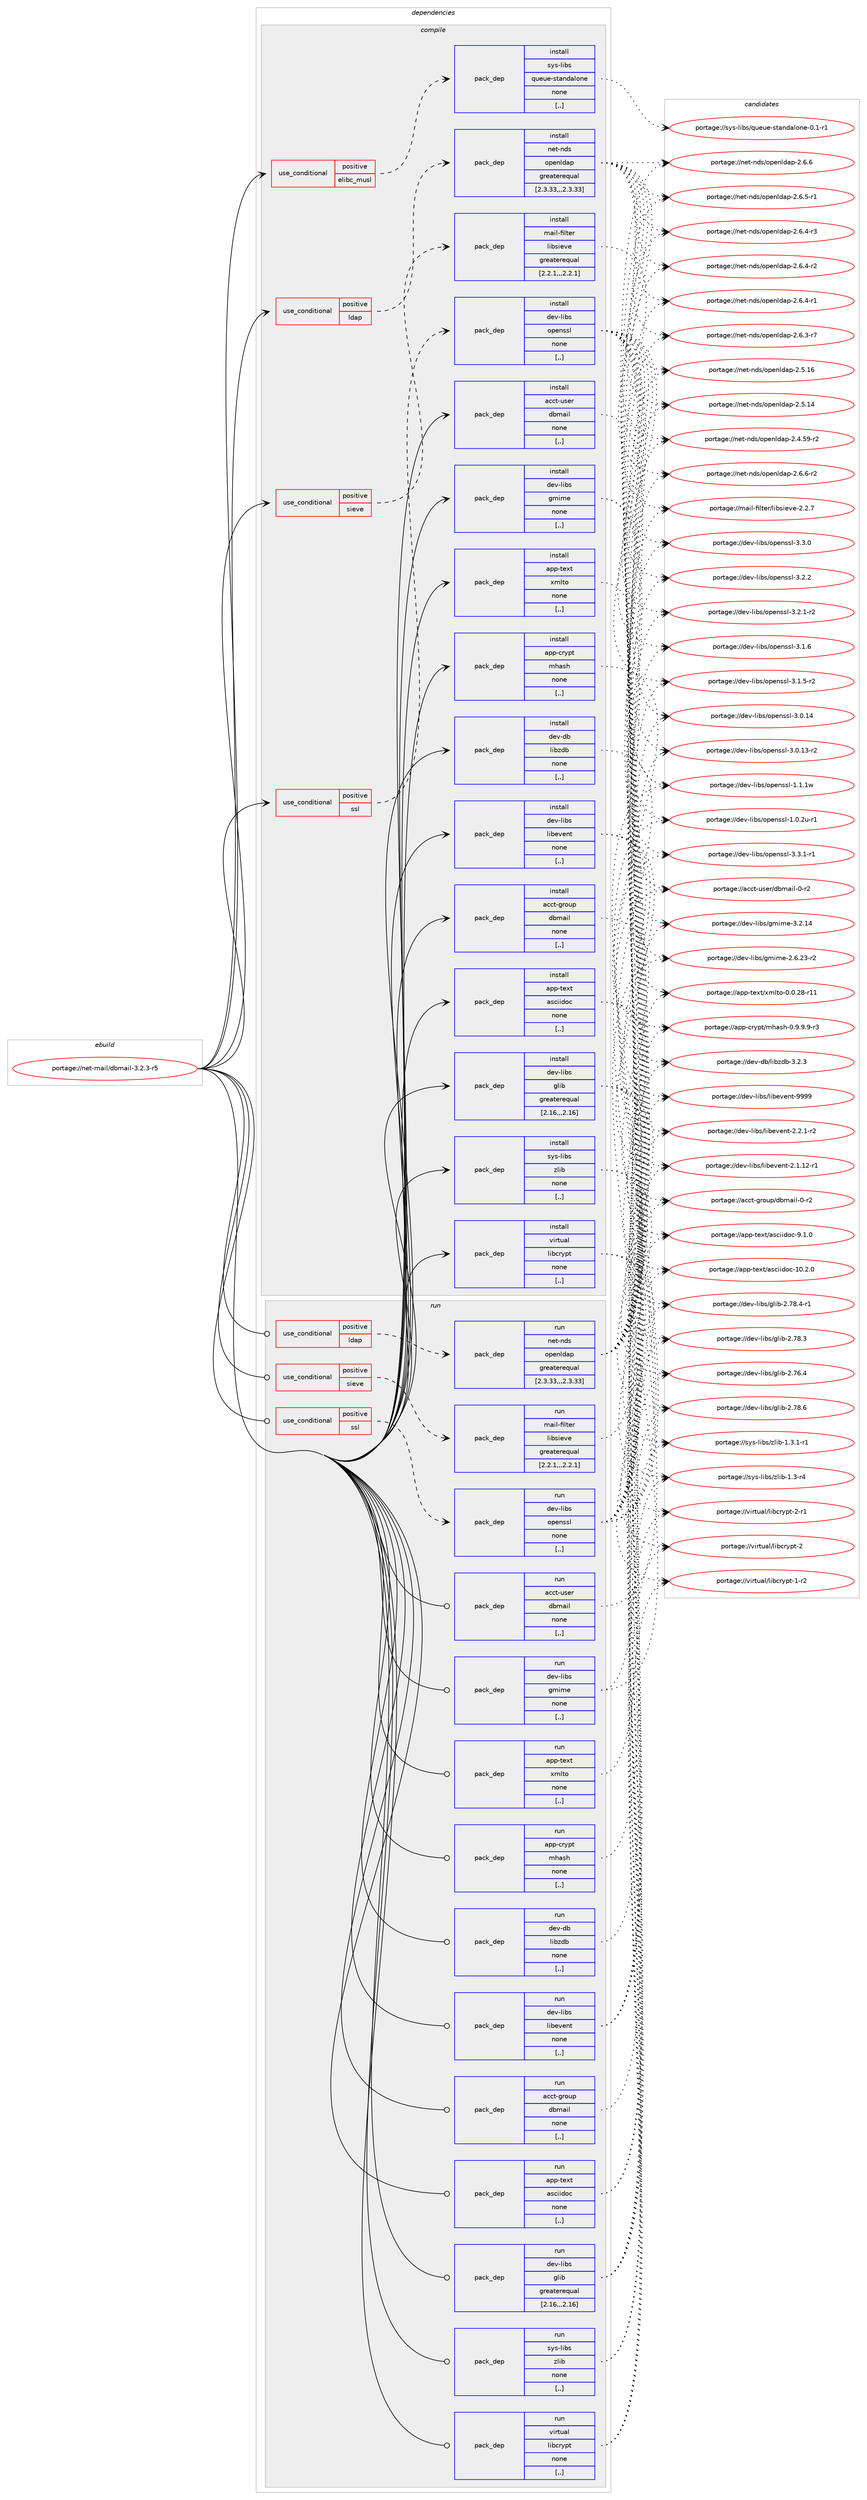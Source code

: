 digraph prolog {

# *************
# Graph options
# *************

newrank=true;
concentrate=true;
compound=true;
graph [rankdir=LR,fontname=Helvetica,fontsize=10,ranksep=1.5];#, ranksep=2.5, nodesep=0.2];
edge  [arrowhead=vee];
node  [fontname=Helvetica,fontsize=10];

# **********
# The ebuild
# **********

subgraph cluster_leftcol {
color=gray;
label=<<i>ebuild</i>>;
id [label="portage://net-mail/dbmail-3.2.3-r5", color=red, width=4, href="../net-mail/dbmail-3.2.3-r5.svg"];
}

# ****************
# The dependencies
# ****************

subgraph cluster_midcol {
color=gray;
label=<<i>dependencies</i>>;
subgraph cluster_compile {
fillcolor="#eeeeee";
style=filled;
label=<<i>compile</i>>;
subgraph cond94890 {
dependency363123 [label=<<TABLE BORDER="0" CELLBORDER="1" CELLSPACING="0" CELLPADDING="4"><TR><TD ROWSPAN="3" CELLPADDING="10">use_conditional</TD></TR><TR><TD>positive</TD></TR><TR><TD>elibc_musl</TD></TR></TABLE>>, shape=none, color=red];
subgraph pack265573 {
dependency363124 [label=<<TABLE BORDER="0" CELLBORDER="1" CELLSPACING="0" CELLPADDING="4" WIDTH="220"><TR><TD ROWSPAN="6" CELLPADDING="30">pack_dep</TD></TR><TR><TD WIDTH="110">install</TD></TR><TR><TD>sys-libs</TD></TR><TR><TD>queue-standalone</TD></TR><TR><TD>none</TD></TR><TR><TD>[,,]</TD></TR></TABLE>>, shape=none, color=blue];
}
dependency363123:e -> dependency363124:w [weight=20,style="dashed",arrowhead="vee"];
}
id:e -> dependency363123:w [weight=20,style="solid",arrowhead="vee"];
subgraph cond94891 {
dependency363125 [label=<<TABLE BORDER="0" CELLBORDER="1" CELLSPACING="0" CELLPADDING="4"><TR><TD ROWSPAN="3" CELLPADDING="10">use_conditional</TD></TR><TR><TD>positive</TD></TR><TR><TD>ldap</TD></TR></TABLE>>, shape=none, color=red];
subgraph pack265574 {
dependency363126 [label=<<TABLE BORDER="0" CELLBORDER="1" CELLSPACING="0" CELLPADDING="4" WIDTH="220"><TR><TD ROWSPAN="6" CELLPADDING="30">pack_dep</TD></TR><TR><TD WIDTH="110">install</TD></TR><TR><TD>net-nds</TD></TR><TR><TD>openldap</TD></TR><TR><TD>greaterequal</TD></TR><TR><TD>[2.3.33,,,2.3.33]</TD></TR></TABLE>>, shape=none, color=blue];
}
dependency363125:e -> dependency363126:w [weight=20,style="dashed",arrowhead="vee"];
}
id:e -> dependency363125:w [weight=20,style="solid",arrowhead="vee"];
subgraph cond94892 {
dependency363127 [label=<<TABLE BORDER="0" CELLBORDER="1" CELLSPACING="0" CELLPADDING="4"><TR><TD ROWSPAN="3" CELLPADDING="10">use_conditional</TD></TR><TR><TD>positive</TD></TR><TR><TD>sieve</TD></TR></TABLE>>, shape=none, color=red];
subgraph pack265575 {
dependency363128 [label=<<TABLE BORDER="0" CELLBORDER="1" CELLSPACING="0" CELLPADDING="4" WIDTH="220"><TR><TD ROWSPAN="6" CELLPADDING="30">pack_dep</TD></TR><TR><TD WIDTH="110">install</TD></TR><TR><TD>mail-filter</TD></TR><TR><TD>libsieve</TD></TR><TR><TD>greaterequal</TD></TR><TR><TD>[2.2.1,,,2.2.1]</TD></TR></TABLE>>, shape=none, color=blue];
}
dependency363127:e -> dependency363128:w [weight=20,style="dashed",arrowhead="vee"];
}
id:e -> dependency363127:w [weight=20,style="solid",arrowhead="vee"];
subgraph cond94893 {
dependency363129 [label=<<TABLE BORDER="0" CELLBORDER="1" CELLSPACING="0" CELLPADDING="4"><TR><TD ROWSPAN="3" CELLPADDING="10">use_conditional</TD></TR><TR><TD>positive</TD></TR><TR><TD>ssl</TD></TR></TABLE>>, shape=none, color=red];
subgraph pack265576 {
dependency363130 [label=<<TABLE BORDER="0" CELLBORDER="1" CELLSPACING="0" CELLPADDING="4" WIDTH="220"><TR><TD ROWSPAN="6" CELLPADDING="30">pack_dep</TD></TR><TR><TD WIDTH="110">install</TD></TR><TR><TD>dev-libs</TD></TR><TR><TD>openssl</TD></TR><TR><TD>none</TD></TR><TR><TD>[,,]</TD></TR></TABLE>>, shape=none, color=blue];
}
dependency363129:e -> dependency363130:w [weight=20,style="dashed",arrowhead="vee"];
}
id:e -> dependency363129:w [weight=20,style="solid",arrowhead="vee"];
subgraph pack265577 {
dependency363131 [label=<<TABLE BORDER="0" CELLBORDER="1" CELLSPACING="0" CELLPADDING="4" WIDTH="220"><TR><TD ROWSPAN="6" CELLPADDING="30">pack_dep</TD></TR><TR><TD WIDTH="110">install</TD></TR><TR><TD>acct-group</TD></TR><TR><TD>dbmail</TD></TR><TR><TD>none</TD></TR><TR><TD>[,,]</TD></TR></TABLE>>, shape=none, color=blue];
}
id:e -> dependency363131:w [weight=20,style="solid",arrowhead="vee"];
subgraph pack265578 {
dependency363132 [label=<<TABLE BORDER="0" CELLBORDER="1" CELLSPACING="0" CELLPADDING="4" WIDTH="220"><TR><TD ROWSPAN="6" CELLPADDING="30">pack_dep</TD></TR><TR><TD WIDTH="110">install</TD></TR><TR><TD>acct-user</TD></TR><TR><TD>dbmail</TD></TR><TR><TD>none</TD></TR><TR><TD>[,,]</TD></TR></TABLE>>, shape=none, color=blue];
}
id:e -> dependency363132:w [weight=20,style="solid",arrowhead="vee"];
subgraph pack265579 {
dependency363133 [label=<<TABLE BORDER="0" CELLBORDER="1" CELLSPACING="0" CELLPADDING="4" WIDTH="220"><TR><TD ROWSPAN="6" CELLPADDING="30">pack_dep</TD></TR><TR><TD WIDTH="110">install</TD></TR><TR><TD>app-crypt</TD></TR><TR><TD>mhash</TD></TR><TR><TD>none</TD></TR><TR><TD>[,,]</TD></TR></TABLE>>, shape=none, color=blue];
}
id:e -> dependency363133:w [weight=20,style="solid",arrowhead="vee"];
subgraph pack265580 {
dependency363134 [label=<<TABLE BORDER="0" CELLBORDER="1" CELLSPACING="0" CELLPADDING="4" WIDTH="220"><TR><TD ROWSPAN="6" CELLPADDING="30">pack_dep</TD></TR><TR><TD WIDTH="110">install</TD></TR><TR><TD>app-text</TD></TR><TR><TD>asciidoc</TD></TR><TR><TD>none</TD></TR><TR><TD>[,,]</TD></TR></TABLE>>, shape=none, color=blue];
}
id:e -> dependency363134:w [weight=20,style="solid",arrowhead="vee"];
subgraph pack265581 {
dependency363135 [label=<<TABLE BORDER="0" CELLBORDER="1" CELLSPACING="0" CELLPADDING="4" WIDTH="220"><TR><TD ROWSPAN="6" CELLPADDING="30">pack_dep</TD></TR><TR><TD WIDTH="110">install</TD></TR><TR><TD>app-text</TD></TR><TR><TD>xmlto</TD></TR><TR><TD>none</TD></TR><TR><TD>[,,]</TD></TR></TABLE>>, shape=none, color=blue];
}
id:e -> dependency363135:w [weight=20,style="solid",arrowhead="vee"];
subgraph pack265582 {
dependency363136 [label=<<TABLE BORDER="0" CELLBORDER="1" CELLSPACING="0" CELLPADDING="4" WIDTH="220"><TR><TD ROWSPAN="6" CELLPADDING="30">pack_dep</TD></TR><TR><TD WIDTH="110">install</TD></TR><TR><TD>dev-db</TD></TR><TR><TD>libzdb</TD></TR><TR><TD>none</TD></TR><TR><TD>[,,]</TD></TR></TABLE>>, shape=none, color=blue];
}
id:e -> dependency363136:w [weight=20,style="solid",arrowhead="vee"];
subgraph pack265583 {
dependency363137 [label=<<TABLE BORDER="0" CELLBORDER="1" CELLSPACING="0" CELLPADDING="4" WIDTH="220"><TR><TD ROWSPAN="6" CELLPADDING="30">pack_dep</TD></TR><TR><TD WIDTH="110">install</TD></TR><TR><TD>dev-libs</TD></TR><TR><TD>glib</TD></TR><TR><TD>greaterequal</TD></TR><TR><TD>[2.16,,,2.16]</TD></TR></TABLE>>, shape=none, color=blue];
}
id:e -> dependency363137:w [weight=20,style="solid",arrowhead="vee"];
subgraph pack265584 {
dependency363138 [label=<<TABLE BORDER="0" CELLBORDER="1" CELLSPACING="0" CELLPADDING="4" WIDTH="220"><TR><TD ROWSPAN="6" CELLPADDING="30">pack_dep</TD></TR><TR><TD WIDTH="110">install</TD></TR><TR><TD>dev-libs</TD></TR><TR><TD>gmime</TD></TR><TR><TD>none</TD></TR><TR><TD>[,,]</TD></TR></TABLE>>, shape=none, color=blue];
}
id:e -> dependency363138:w [weight=20,style="solid",arrowhead="vee"];
subgraph pack265585 {
dependency363139 [label=<<TABLE BORDER="0" CELLBORDER="1" CELLSPACING="0" CELLPADDING="4" WIDTH="220"><TR><TD ROWSPAN="6" CELLPADDING="30">pack_dep</TD></TR><TR><TD WIDTH="110">install</TD></TR><TR><TD>dev-libs</TD></TR><TR><TD>libevent</TD></TR><TR><TD>none</TD></TR><TR><TD>[,,]</TD></TR></TABLE>>, shape=none, color=blue];
}
id:e -> dependency363139:w [weight=20,style="solid",arrowhead="vee"];
subgraph pack265586 {
dependency363140 [label=<<TABLE BORDER="0" CELLBORDER="1" CELLSPACING="0" CELLPADDING="4" WIDTH="220"><TR><TD ROWSPAN="6" CELLPADDING="30">pack_dep</TD></TR><TR><TD WIDTH="110">install</TD></TR><TR><TD>sys-libs</TD></TR><TR><TD>zlib</TD></TR><TR><TD>none</TD></TR><TR><TD>[,,]</TD></TR></TABLE>>, shape=none, color=blue];
}
id:e -> dependency363140:w [weight=20,style="solid",arrowhead="vee"];
subgraph pack265587 {
dependency363141 [label=<<TABLE BORDER="0" CELLBORDER="1" CELLSPACING="0" CELLPADDING="4" WIDTH="220"><TR><TD ROWSPAN="6" CELLPADDING="30">pack_dep</TD></TR><TR><TD WIDTH="110">install</TD></TR><TR><TD>virtual</TD></TR><TR><TD>libcrypt</TD></TR><TR><TD>none</TD></TR><TR><TD>[,,]</TD></TR></TABLE>>, shape=none, color=blue];
}
id:e -> dependency363141:w [weight=20,style="solid",arrowhead="vee"];
}
subgraph cluster_compileandrun {
fillcolor="#eeeeee";
style=filled;
label=<<i>compile and run</i>>;
}
subgraph cluster_run {
fillcolor="#eeeeee";
style=filled;
label=<<i>run</i>>;
subgraph cond94894 {
dependency363142 [label=<<TABLE BORDER="0" CELLBORDER="1" CELLSPACING="0" CELLPADDING="4"><TR><TD ROWSPAN="3" CELLPADDING="10">use_conditional</TD></TR><TR><TD>positive</TD></TR><TR><TD>ldap</TD></TR></TABLE>>, shape=none, color=red];
subgraph pack265588 {
dependency363143 [label=<<TABLE BORDER="0" CELLBORDER="1" CELLSPACING="0" CELLPADDING="4" WIDTH="220"><TR><TD ROWSPAN="6" CELLPADDING="30">pack_dep</TD></TR><TR><TD WIDTH="110">run</TD></TR><TR><TD>net-nds</TD></TR><TR><TD>openldap</TD></TR><TR><TD>greaterequal</TD></TR><TR><TD>[2.3.33,,,2.3.33]</TD></TR></TABLE>>, shape=none, color=blue];
}
dependency363142:e -> dependency363143:w [weight=20,style="dashed",arrowhead="vee"];
}
id:e -> dependency363142:w [weight=20,style="solid",arrowhead="odot"];
subgraph cond94895 {
dependency363144 [label=<<TABLE BORDER="0" CELLBORDER="1" CELLSPACING="0" CELLPADDING="4"><TR><TD ROWSPAN="3" CELLPADDING="10">use_conditional</TD></TR><TR><TD>positive</TD></TR><TR><TD>sieve</TD></TR></TABLE>>, shape=none, color=red];
subgraph pack265589 {
dependency363145 [label=<<TABLE BORDER="0" CELLBORDER="1" CELLSPACING="0" CELLPADDING="4" WIDTH="220"><TR><TD ROWSPAN="6" CELLPADDING="30">pack_dep</TD></TR><TR><TD WIDTH="110">run</TD></TR><TR><TD>mail-filter</TD></TR><TR><TD>libsieve</TD></TR><TR><TD>greaterequal</TD></TR><TR><TD>[2.2.1,,,2.2.1]</TD></TR></TABLE>>, shape=none, color=blue];
}
dependency363144:e -> dependency363145:w [weight=20,style="dashed",arrowhead="vee"];
}
id:e -> dependency363144:w [weight=20,style="solid",arrowhead="odot"];
subgraph cond94896 {
dependency363146 [label=<<TABLE BORDER="0" CELLBORDER="1" CELLSPACING="0" CELLPADDING="4"><TR><TD ROWSPAN="3" CELLPADDING="10">use_conditional</TD></TR><TR><TD>positive</TD></TR><TR><TD>ssl</TD></TR></TABLE>>, shape=none, color=red];
subgraph pack265590 {
dependency363147 [label=<<TABLE BORDER="0" CELLBORDER="1" CELLSPACING="0" CELLPADDING="4" WIDTH="220"><TR><TD ROWSPAN="6" CELLPADDING="30">pack_dep</TD></TR><TR><TD WIDTH="110">run</TD></TR><TR><TD>dev-libs</TD></TR><TR><TD>openssl</TD></TR><TR><TD>none</TD></TR><TR><TD>[,,]</TD></TR></TABLE>>, shape=none, color=blue];
}
dependency363146:e -> dependency363147:w [weight=20,style="dashed",arrowhead="vee"];
}
id:e -> dependency363146:w [weight=20,style="solid",arrowhead="odot"];
subgraph pack265591 {
dependency363148 [label=<<TABLE BORDER="0" CELLBORDER="1" CELLSPACING="0" CELLPADDING="4" WIDTH="220"><TR><TD ROWSPAN="6" CELLPADDING="30">pack_dep</TD></TR><TR><TD WIDTH="110">run</TD></TR><TR><TD>acct-group</TD></TR><TR><TD>dbmail</TD></TR><TR><TD>none</TD></TR><TR><TD>[,,]</TD></TR></TABLE>>, shape=none, color=blue];
}
id:e -> dependency363148:w [weight=20,style="solid",arrowhead="odot"];
subgraph pack265592 {
dependency363149 [label=<<TABLE BORDER="0" CELLBORDER="1" CELLSPACING="0" CELLPADDING="4" WIDTH="220"><TR><TD ROWSPAN="6" CELLPADDING="30">pack_dep</TD></TR><TR><TD WIDTH="110">run</TD></TR><TR><TD>acct-user</TD></TR><TR><TD>dbmail</TD></TR><TR><TD>none</TD></TR><TR><TD>[,,]</TD></TR></TABLE>>, shape=none, color=blue];
}
id:e -> dependency363149:w [weight=20,style="solid",arrowhead="odot"];
subgraph pack265593 {
dependency363150 [label=<<TABLE BORDER="0" CELLBORDER="1" CELLSPACING="0" CELLPADDING="4" WIDTH="220"><TR><TD ROWSPAN="6" CELLPADDING="30">pack_dep</TD></TR><TR><TD WIDTH="110">run</TD></TR><TR><TD>app-crypt</TD></TR><TR><TD>mhash</TD></TR><TR><TD>none</TD></TR><TR><TD>[,,]</TD></TR></TABLE>>, shape=none, color=blue];
}
id:e -> dependency363150:w [weight=20,style="solid",arrowhead="odot"];
subgraph pack265594 {
dependency363151 [label=<<TABLE BORDER="0" CELLBORDER="1" CELLSPACING="0" CELLPADDING="4" WIDTH="220"><TR><TD ROWSPAN="6" CELLPADDING="30">pack_dep</TD></TR><TR><TD WIDTH="110">run</TD></TR><TR><TD>app-text</TD></TR><TR><TD>asciidoc</TD></TR><TR><TD>none</TD></TR><TR><TD>[,,]</TD></TR></TABLE>>, shape=none, color=blue];
}
id:e -> dependency363151:w [weight=20,style="solid",arrowhead="odot"];
subgraph pack265595 {
dependency363152 [label=<<TABLE BORDER="0" CELLBORDER="1" CELLSPACING="0" CELLPADDING="4" WIDTH="220"><TR><TD ROWSPAN="6" CELLPADDING="30">pack_dep</TD></TR><TR><TD WIDTH="110">run</TD></TR><TR><TD>app-text</TD></TR><TR><TD>xmlto</TD></TR><TR><TD>none</TD></TR><TR><TD>[,,]</TD></TR></TABLE>>, shape=none, color=blue];
}
id:e -> dependency363152:w [weight=20,style="solid",arrowhead="odot"];
subgraph pack265596 {
dependency363153 [label=<<TABLE BORDER="0" CELLBORDER="1" CELLSPACING="0" CELLPADDING="4" WIDTH="220"><TR><TD ROWSPAN="6" CELLPADDING="30">pack_dep</TD></TR><TR><TD WIDTH="110">run</TD></TR><TR><TD>dev-db</TD></TR><TR><TD>libzdb</TD></TR><TR><TD>none</TD></TR><TR><TD>[,,]</TD></TR></TABLE>>, shape=none, color=blue];
}
id:e -> dependency363153:w [weight=20,style="solid",arrowhead="odot"];
subgraph pack265597 {
dependency363154 [label=<<TABLE BORDER="0" CELLBORDER="1" CELLSPACING="0" CELLPADDING="4" WIDTH="220"><TR><TD ROWSPAN="6" CELLPADDING="30">pack_dep</TD></TR><TR><TD WIDTH="110">run</TD></TR><TR><TD>dev-libs</TD></TR><TR><TD>glib</TD></TR><TR><TD>greaterequal</TD></TR><TR><TD>[2.16,,,2.16]</TD></TR></TABLE>>, shape=none, color=blue];
}
id:e -> dependency363154:w [weight=20,style="solid",arrowhead="odot"];
subgraph pack265598 {
dependency363155 [label=<<TABLE BORDER="0" CELLBORDER="1" CELLSPACING="0" CELLPADDING="4" WIDTH="220"><TR><TD ROWSPAN="6" CELLPADDING="30">pack_dep</TD></TR><TR><TD WIDTH="110">run</TD></TR><TR><TD>dev-libs</TD></TR><TR><TD>gmime</TD></TR><TR><TD>none</TD></TR><TR><TD>[,,]</TD></TR></TABLE>>, shape=none, color=blue];
}
id:e -> dependency363155:w [weight=20,style="solid",arrowhead="odot"];
subgraph pack265599 {
dependency363156 [label=<<TABLE BORDER="0" CELLBORDER="1" CELLSPACING="0" CELLPADDING="4" WIDTH="220"><TR><TD ROWSPAN="6" CELLPADDING="30">pack_dep</TD></TR><TR><TD WIDTH="110">run</TD></TR><TR><TD>dev-libs</TD></TR><TR><TD>libevent</TD></TR><TR><TD>none</TD></TR><TR><TD>[,,]</TD></TR></TABLE>>, shape=none, color=blue];
}
id:e -> dependency363156:w [weight=20,style="solid",arrowhead="odot"];
subgraph pack265600 {
dependency363157 [label=<<TABLE BORDER="0" CELLBORDER="1" CELLSPACING="0" CELLPADDING="4" WIDTH="220"><TR><TD ROWSPAN="6" CELLPADDING="30">pack_dep</TD></TR><TR><TD WIDTH="110">run</TD></TR><TR><TD>sys-libs</TD></TR><TR><TD>zlib</TD></TR><TR><TD>none</TD></TR><TR><TD>[,,]</TD></TR></TABLE>>, shape=none, color=blue];
}
id:e -> dependency363157:w [weight=20,style="solid",arrowhead="odot"];
subgraph pack265601 {
dependency363158 [label=<<TABLE BORDER="0" CELLBORDER="1" CELLSPACING="0" CELLPADDING="4" WIDTH="220"><TR><TD ROWSPAN="6" CELLPADDING="30">pack_dep</TD></TR><TR><TD WIDTH="110">run</TD></TR><TR><TD>virtual</TD></TR><TR><TD>libcrypt</TD></TR><TR><TD>none</TD></TR><TR><TD>[,,]</TD></TR></TABLE>>, shape=none, color=blue];
}
id:e -> dependency363158:w [weight=20,style="solid",arrowhead="odot"];
}
}

# **************
# The candidates
# **************

subgraph cluster_choices {
rank=same;
color=gray;
label=<<i>candidates</i>>;

subgraph choice265573 {
color=black;
nodesep=1;
choice115121115451081059811547113117101117101451151169711010097108111110101454846494511449 [label="portage://sys-libs/queue-standalone-0.1-r1", color=red, width=4,href="../sys-libs/queue-standalone-0.1-r1.svg"];
dependency363124:e -> choice115121115451081059811547113117101117101451151169711010097108111110101454846494511449:w [style=dotted,weight="100"];
}
subgraph choice265574 {
color=black;
nodesep=1;
choice1101011164511010011547111112101110108100971124550465446544511450 [label="portage://net-nds/openldap-2.6.6-r2", color=red, width=4,href="../net-nds/openldap-2.6.6-r2.svg"];
choice110101116451101001154711111210111010810097112455046544654 [label="portage://net-nds/openldap-2.6.6", color=red, width=4,href="../net-nds/openldap-2.6.6.svg"];
choice1101011164511010011547111112101110108100971124550465446534511449 [label="portage://net-nds/openldap-2.6.5-r1", color=red, width=4,href="../net-nds/openldap-2.6.5-r1.svg"];
choice1101011164511010011547111112101110108100971124550465446524511451 [label="portage://net-nds/openldap-2.6.4-r3", color=red, width=4,href="../net-nds/openldap-2.6.4-r3.svg"];
choice1101011164511010011547111112101110108100971124550465446524511450 [label="portage://net-nds/openldap-2.6.4-r2", color=red, width=4,href="../net-nds/openldap-2.6.4-r2.svg"];
choice1101011164511010011547111112101110108100971124550465446524511449 [label="portage://net-nds/openldap-2.6.4-r1", color=red, width=4,href="../net-nds/openldap-2.6.4-r1.svg"];
choice1101011164511010011547111112101110108100971124550465446514511455 [label="portage://net-nds/openldap-2.6.3-r7", color=red, width=4,href="../net-nds/openldap-2.6.3-r7.svg"];
choice11010111645110100115471111121011101081009711245504653464954 [label="portage://net-nds/openldap-2.5.16", color=red, width=4,href="../net-nds/openldap-2.5.16.svg"];
choice11010111645110100115471111121011101081009711245504653464952 [label="portage://net-nds/openldap-2.5.14", color=red, width=4,href="../net-nds/openldap-2.5.14.svg"];
choice110101116451101001154711111210111010810097112455046524653574511450 [label="portage://net-nds/openldap-2.4.59-r2", color=red, width=4,href="../net-nds/openldap-2.4.59-r2.svg"];
dependency363126:e -> choice1101011164511010011547111112101110108100971124550465446544511450:w [style=dotted,weight="100"];
dependency363126:e -> choice110101116451101001154711111210111010810097112455046544654:w [style=dotted,weight="100"];
dependency363126:e -> choice1101011164511010011547111112101110108100971124550465446534511449:w [style=dotted,weight="100"];
dependency363126:e -> choice1101011164511010011547111112101110108100971124550465446524511451:w [style=dotted,weight="100"];
dependency363126:e -> choice1101011164511010011547111112101110108100971124550465446524511450:w [style=dotted,weight="100"];
dependency363126:e -> choice1101011164511010011547111112101110108100971124550465446524511449:w [style=dotted,weight="100"];
dependency363126:e -> choice1101011164511010011547111112101110108100971124550465446514511455:w [style=dotted,weight="100"];
dependency363126:e -> choice11010111645110100115471111121011101081009711245504653464954:w [style=dotted,weight="100"];
dependency363126:e -> choice11010111645110100115471111121011101081009711245504653464952:w [style=dotted,weight="100"];
dependency363126:e -> choice110101116451101001154711111210111010810097112455046524653574511450:w [style=dotted,weight="100"];
}
subgraph choice265575 {
color=black;
nodesep=1;
choice10997105108451021051081161011144710810598115105101118101455046504655 [label="portage://mail-filter/libsieve-2.2.7", color=red, width=4,href="../mail-filter/libsieve-2.2.7.svg"];
dependency363128:e -> choice10997105108451021051081161011144710810598115105101118101455046504655:w [style=dotted,weight="100"];
}
subgraph choice265576 {
color=black;
nodesep=1;
choice1001011184510810598115471111121011101151151084551465146494511449 [label="portage://dev-libs/openssl-3.3.1-r1", color=red, width=4,href="../dev-libs/openssl-3.3.1-r1.svg"];
choice100101118451081059811547111112101110115115108455146514648 [label="portage://dev-libs/openssl-3.3.0", color=red, width=4,href="../dev-libs/openssl-3.3.0.svg"];
choice100101118451081059811547111112101110115115108455146504650 [label="portage://dev-libs/openssl-3.2.2", color=red, width=4,href="../dev-libs/openssl-3.2.2.svg"];
choice1001011184510810598115471111121011101151151084551465046494511450 [label="portage://dev-libs/openssl-3.2.1-r2", color=red, width=4,href="../dev-libs/openssl-3.2.1-r2.svg"];
choice100101118451081059811547111112101110115115108455146494654 [label="portage://dev-libs/openssl-3.1.6", color=red, width=4,href="../dev-libs/openssl-3.1.6.svg"];
choice1001011184510810598115471111121011101151151084551464946534511450 [label="portage://dev-libs/openssl-3.1.5-r2", color=red, width=4,href="../dev-libs/openssl-3.1.5-r2.svg"];
choice10010111845108105981154711111210111011511510845514648464952 [label="portage://dev-libs/openssl-3.0.14", color=red, width=4,href="../dev-libs/openssl-3.0.14.svg"];
choice100101118451081059811547111112101110115115108455146484649514511450 [label="portage://dev-libs/openssl-3.0.13-r2", color=red, width=4,href="../dev-libs/openssl-3.0.13-r2.svg"];
choice100101118451081059811547111112101110115115108454946494649119 [label="portage://dev-libs/openssl-1.1.1w", color=red, width=4,href="../dev-libs/openssl-1.1.1w.svg"];
choice1001011184510810598115471111121011101151151084549464846501174511449 [label="portage://dev-libs/openssl-1.0.2u-r1", color=red, width=4,href="../dev-libs/openssl-1.0.2u-r1.svg"];
dependency363130:e -> choice1001011184510810598115471111121011101151151084551465146494511449:w [style=dotted,weight="100"];
dependency363130:e -> choice100101118451081059811547111112101110115115108455146514648:w [style=dotted,weight="100"];
dependency363130:e -> choice100101118451081059811547111112101110115115108455146504650:w [style=dotted,weight="100"];
dependency363130:e -> choice1001011184510810598115471111121011101151151084551465046494511450:w [style=dotted,weight="100"];
dependency363130:e -> choice100101118451081059811547111112101110115115108455146494654:w [style=dotted,weight="100"];
dependency363130:e -> choice1001011184510810598115471111121011101151151084551464946534511450:w [style=dotted,weight="100"];
dependency363130:e -> choice10010111845108105981154711111210111011511510845514648464952:w [style=dotted,weight="100"];
dependency363130:e -> choice100101118451081059811547111112101110115115108455146484649514511450:w [style=dotted,weight="100"];
dependency363130:e -> choice100101118451081059811547111112101110115115108454946494649119:w [style=dotted,weight="100"];
dependency363130:e -> choice1001011184510810598115471111121011101151151084549464846501174511449:w [style=dotted,weight="100"];
}
subgraph choice265577 {
color=black;
nodesep=1;
choice9799991164510311411111711247100981099710510845484511450 [label="portage://acct-group/dbmail-0-r2", color=red, width=4,href="../acct-group/dbmail-0-r2.svg"];
dependency363131:e -> choice9799991164510311411111711247100981099710510845484511450:w [style=dotted,weight="100"];
}
subgraph choice265578 {
color=black;
nodesep=1;
choice9799991164511711510111447100981099710510845484511450 [label="portage://acct-user/dbmail-0-r2", color=red, width=4,href="../acct-user/dbmail-0-r2.svg"];
dependency363132:e -> choice9799991164511711510111447100981099710510845484511450:w [style=dotted,weight="100"];
}
subgraph choice265579 {
color=black;
nodesep=1;
choice971121124599114121112116471091049711510445484657465746574511451 [label="portage://app-crypt/mhash-0.9.9.9-r3", color=red, width=4,href="../app-crypt/mhash-0.9.9.9-r3.svg"];
dependency363133:e -> choice971121124599114121112116471091049711510445484657465746574511451:w [style=dotted,weight="100"];
}
subgraph choice265580 {
color=black;
nodesep=1;
choice97112112451161011201164797115991051051001119945494846504648 [label="portage://app-text/asciidoc-10.2.0", color=red, width=4,href="../app-text/asciidoc-10.2.0.svg"];
choice971121124511610112011647971159910510510011199455746494648 [label="portage://app-text/asciidoc-9.1.0", color=red, width=4,href="../app-text/asciidoc-9.1.0.svg"];
dependency363134:e -> choice97112112451161011201164797115991051051001119945494846504648:w [style=dotted,weight="100"];
dependency363134:e -> choice971121124511610112011647971159910510510011199455746494648:w [style=dotted,weight="100"];
}
subgraph choice265581 {
color=black;
nodesep=1;
choice97112112451161011201164712010910811611145484648465056451144949 [label="portage://app-text/xmlto-0.0.28-r11", color=red, width=4,href="../app-text/xmlto-0.0.28-r11.svg"];
dependency363135:e -> choice97112112451161011201164712010910811611145484648465056451144949:w [style=dotted,weight="100"];
}
subgraph choice265582 {
color=black;
nodesep=1;
choice1001011184510098471081059812210098455146504651 [label="portage://dev-db/libzdb-3.2.3", color=red, width=4,href="../dev-db/libzdb-3.2.3.svg"];
dependency363136:e -> choice1001011184510098471081059812210098455146504651:w [style=dotted,weight="100"];
}
subgraph choice265583 {
color=black;
nodesep=1;
choice1001011184510810598115471031081059845504655564654 [label="portage://dev-libs/glib-2.78.6", color=red, width=4,href="../dev-libs/glib-2.78.6.svg"];
choice10010111845108105981154710310810598455046555646524511449 [label="portage://dev-libs/glib-2.78.4-r1", color=red, width=4,href="../dev-libs/glib-2.78.4-r1.svg"];
choice1001011184510810598115471031081059845504655564651 [label="portage://dev-libs/glib-2.78.3", color=red, width=4,href="../dev-libs/glib-2.78.3.svg"];
choice1001011184510810598115471031081059845504655544652 [label="portage://dev-libs/glib-2.76.4", color=red, width=4,href="../dev-libs/glib-2.76.4.svg"];
dependency363137:e -> choice1001011184510810598115471031081059845504655564654:w [style=dotted,weight="100"];
dependency363137:e -> choice10010111845108105981154710310810598455046555646524511449:w [style=dotted,weight="100"];
dependency363137:e -> choice1001011184510810598115471031081059845504655564651:w [style=dotted,weight="100"];
dependency363137:e -> choice1001011184510810598115471031081059845504655544652:w [style=dotted,weight="100"];
}
subgraph choice265584 {
color=black;
nodesep=1;
choice10010111845108105981154710310910510910145514650464952 [label="portage://dev-libs/gmime-3.2.14", color=red, width=4,href="../dev-libs/gmime-3.2.14.svg"];
choice100101118451081059811547103109105109101455046544650514511450 [label="portage://dev-libs/gmime-2.6.23-r2", color=red, width=4,href="../dev-libs/gmime-2.6.23-r2.svg"];
dependency363138:e -> choice10010111845108105981154710310910510910145514650464952:w [style=dotted,weight="100"];
dependency363138:e -> choice100101118451081059811547103109105109101455046544650514511450:w [style=dotted,weight="100"];
}
subgraph choice265585 {
color=black;
nodesep=1;
choice100101118451081059811547108105981011181011101164557575757 [label="portage://dev-libs/libevent-9999", color=red, width=4,href="../dev-libs/libevent-9999.svg"];
choice100101118451081059811547108105981011181011101164550465046494511450 [label="portage://dev-libs/libevent-2.2.1-r2", color=red, width=4,href="../dev-libs/libevent-2.2.1-r2.svg"];
choice10010111845108105981154710810598101118101110116455046494649504511449 [label="portage://dev-libs/libevent-2.1.12-r1", color=red, width=4,href="../dev-libs/libevent-2.1.12-r1.svg"];
dependency363139:e -> choice100101118451081059811547108105981011181011101164557575757:w [style=dotted,weight="100"];
dependency363139:e -> choice100101118451081059811547108105981011181011101164550465046494511450:w [style=dotted,weight="100"];
dependency363139:e -> choice10010111845108105981154710810598101118101110116455046494649504511449:w [style=dotted,weight="100"];
}
subgraph choice265586 {
color=black;
nodesep=1;
choice115121115451081059811547122108105984549465146494511449 [label="portage://sys-libs/zlib-1.3.1-r1", color=red, width=4,href="../sys-libs/zlib-1.3.1-r1.svg"];
choice11512111545108105981154712210810598454946514511452 [label="portage://sys-libs/zlib-1.3-r4", color=red, width=4,href="../sys-libs/zlib-1.3-r4.svg"];
dependency363140:e -> choice115121115451081059811547122108105984549465146494511449:w [style=dotted,weight="100"];
dependency363140:e -> choice11512111545108105981154712210810598454946514511452:w [style=dotted,weight="100"];
}
subgraph choice265587 {
color=black;
nodesep=1;
choice1181051141161179710847108105989911412111211645504511449 [label="portage://virtual/libcrypt-2-r1", color=red, width=4,href="../virtual/libcrypt-2-r1.svg"];
choice118105114116117971084710810598991141211121164550 [label="portage://virtual/libcrypt-2", color=red, width=4,href="../virtual/libcrypt-2.svg"];
choice1181051141161179710847108105989911412111211645494511450 [label="portage://virtual/libcrypt-1-r2", color=red, width=4,href="../virtual/libcrypt-1-r2.svg"];
dependency363141:e -> choice1181051141161179710847108105989911412111211645504511449:w [style=dotted,weight="100"];
dependency363141:e -> choice118105114116117971084710810598991141211121164550:w [style=dotted,weight="100"];
dependency363141:e -> choice1181051141161179710847108105989911412111211645494511450:w [style=dotted,weight="100"];
}
subgraph choice265588 {
color=black;
nodesep=1;
choice1101011164511010011547111112101110108100971124550465446544511450 [label="portage://net-nds/openldap-2.6.6-r2", color=red, width=4,href="../net-nds/openldap-2.6.6-r2.svg"];
choice110101116451101001154711111210111010810097112455046544654 [label="portage://net-nds/openldap-2.6.6", color=red, width=4,href="../net-nds/openldap-2.6.6.svg"];
choice1101011164511010011547111112101110108100971124550465446534511449 [label="portage://net-nds/openldap-2.6.5-r1", color=red, width=4,href="../net-nds/openldap-2.6.5-r1.svg"];
choice1101011164511010011547111112101110108100971124550465446524511451 [label="portage://net-nds/openldap-2.6.4-r3", color=red, width=4,href="../net-nds/openldap-2.6.4-r3.svg"];
choice1101011164511010011547111112101110108100971124550465446524511450 [label="portage://net-nds/openldap-2.6.4-r2", color=red, width=4,href="../net-nds/openldap-2.6.4-r2.svg"];
choice1101011164511010011547111112101110108100971124550465446524511449 [label="portage://net-nds/openldap-2.6.4-r1", color=red, width=4,href="../net-nds/openldap-2.6.4-r1.svg"];
choice1101011164511010011547111112101110108100971124550465446514511455 [label="portage://net-nds/openldap-2.6.3-r7", color=red, width=4,href="../net-nds/openldap-2.6.3-r7.svg"];
choice11010111645110100115471111121011101081009711245504653464954 [label="portage://net-nds/openldap-2.5.16", color=red, width=4,href="../net-nds/openldap-2.5.16.svg"];
choice11010111645110100115471111121011101081009711245504653464952 [label="portage://net-nds/openldap-2.5.14", color=red, width=4,href="../net-nds/openldap-2.5.14.svg"];
choice110101116451101001154711111210111010810097112455046524653574511450 [label="portage://net-nds/openldap-2.4.59-r2", color=red, width=4,href="../net-nds/openldap-2.4.59-r2.svg"];
dependency363143:e -> choice1101011164511010011547111112101110108100971124550465446544511450:w [style=dotted,weight="100"];
dependency363143:e -> choice110101116451101001154711111210111010810097112455046544654:w [style=dotted,weight="100"];
dependency363143:e -> choice1101011164511010011547111112101110108100971124550465446534511449:w [style=dotted,weight="100"];
dependency363143:e -> choice1101011164511010011547111112101110108100971124550465446524511451:w [style=dotted,weight="100"];
dependency363143:e -> choice1101011164511010011547111112101110108100971124550465446524511450:w [style=dotted,weight="100"];
dependency363143:e -> choice1101011164511010011547111112101110108100971124550465446524511449:w [style=dotted,weight="100"];
dependency363143:e -> choice1101011164511010011547111112101110108100971124550465446514511455:w [style=dotted,weight="100"];
dependency363143:e -> choice11010111645110100115471111121011101081009711245504653464954:w [style=dotted,weight="100"];
dependency363143:e -> choice11010111645110100115471111121011101081009711245504653464952:w [style=dotted,weight="100"];
dependency363143:e -> choice110101116451101001154711111210111010810097112455046524653574511450:w [style=dotted,weight="100"];
}
subgraph choice265589 {
color=black;
nodesep=1;
choice10997105108451021051081161011144710810598115105101118101455046504655 [label="portage://mail-filter/libsieve-2.2.7", color=red, width=4,href="../mail-filter/libsieve-2.2.7.svg"];
dependency363145:e -> choice10997105108451021051081161011144710810598115105101118101455046504655:w [style=dotted,weight="100"];
}
subgraph choice265590 {
color=black;
nodesep=1;
choice1001011184510810598115471111121011101151151084551465146494511449 [label="portage://dev-libs/openssl-3.3.1-r1", color=red, width=4,href="../dev-libs/openssl-3.3.1-r1.svg"];
choice100101118451081059811547111112101110115115108455146514648 [label="portage://dev-libs/openssl-3.3.0", color=red, width=4,href="../dev-libs/openssl-3.3.0.svg"];
choice100101118451081059811547111112101110115115108455146504650 [label="portage://dev-libs/openssl-3.2.2", color=red, width=4,href="../dev-libs/openssl-3.2.2.svg"];
choice1001011184510810598115471111121011101151151084551465046494511450 [label="portage://dev-libs/openssl-3.2.1-r2", color=red, width=4,href="../dev-libs/openssl-3.2.1-r2.svg"];
choice100101118451081059811547111112101110115115108455146494654 [label="portage://dev-libs/openssl-3.1.6", color=red, width=4,href="../dev-libs/openssl-3.1.6.svg"];
choice1001011184510810598115471111121011101151151084551464946534511450 [label="portage://dev-libs/openssl-3.1.5-r2", color=red, width=4,href="../dev-libs/openssl-3.1.5-r2.svg"];
choice10010111845108105981154711111210111011511510845514648464952 [label="portage://dev-libs/openssl-3.0.14", color=red, width=4,href="../dev-libs/openssl-3.0.14.svg"];
choice100101118451081059811547111112101110115115108455146484649514511450 [label="portage://dev-libs/openssl-3.0.13-r2", color=red, width=4,href="../dev-libs/openssl-3.0.13-r2.svg"];
choice100101118451081059811547111112101110115115108454946494649119 [label="portage://dev-libs/openssl-1.1.1w", color=red, width=4,href="../dev-libs/openssl-1.1.1w.svg"];
choice1001011184510810598115471111121011101151151084549464846501174511449 [label="portage://dev-libs/openssl-1.0.2u-r1", color=red, width=4,href="../dev-libs/openssl-1.0.2u-r1.svg"];
dependency363147:e -> choice1001011184510810598115471111121011101151151084551465146494511449:w [style=dotted,weight="100"];
dependency363147:e -> choice100101118451081059811547111112101110115115108455146514648:w [style=dotted,weight="100"];
dependency363147:e -> choice100101118451081059811547111112101110115115108455146504650:w [style=dotted,weight="100"];
dependency363147:e -> choice1001011184510810598115471111121011101151151084551465046494511450:w [style=dotted,weight="100"];
dependency363147:e -> choice100101118451081059811547111112101110115115108455146494654:w [style=dotted,weight="100"];
dependency363147:e -> choice1001011184510810598115471111121011101151151084551464946534511450:w [style=dotted,weight="100"];
dependency363147:e -> choice10010111845108105981154711111210111011511510845514648464952:w [style=dotted,weight="100"];
dependency363147:e -> choice100101118451081059811547111112101110115115108455146484649514511450:w [style=dotted,weight="100"];
dependency363147:e -> choice100101118451081059811547111112101110115115108454946494649119:w [style=dotted,weight="100"];
dependency363147:e -> choice1001011184510810598115471111121011101151151084549464846501174511449:w [style=dotted,weight="100"];
}
subgraph choice265591 {
color=black;
nodesep=1;
choice9799991164510311411111711247100981099710510845484511450 [label="portage://acct-group/dbmail-0-r2", color=red, width=4,href="../acct-group/dbmail-0-r2.svg"];
dependency363148:e -> choice9799991164510311411111711247100981099710510845484511450:w [style=dotted,weight="100"];
}
subgraph choice265592 {
color=black;
nodesep=1;
choice9799991164511711510111447100981099710510845484511450 [label="portage://acct-user/dbmail-0-r2", color=red, width=4,href="../acct-user/dbmail-0-r2.svg"];
dependency363149:e -> choice9799991164511711510111447100981099710510845484511450:w [style=dotted,weight="100"];
}
subgraph choice265593 {
color=black;
nodesep=1;
choice971121124599114121112116471091049711510445484657465746574511451 [label="portage://app-crypt/mhash-0.9.9.9-r3", color=red, width=4,href="../app-crypt/mhash-0.9.9.9-r3.svg"];
dependency363150:e -> choice971121124599114121112116471091049711510445484657465746574511451:w [style=dotted,weight="100"];
}
subgraph choice265594 {
color=black;
nodesep=1;
choice97112112451161011201164797115991051051001119945494846504648 [label="portage://app-text/asciidoc-10.2.0", color=red, width=4,href="../app-text/asciidoc-10.2.0.svg"];
choice971121124511610112011647971159910510510011199455746494648 [label="portage://app-text/asciidoc-9.1.0", color=red, width=4,href="../app-text/asciidoc-9.1.0.svg"];
dependency363151:e -> choice97112112451161011201164797115991051051001119945494846504648:w [style=dotted,weight="100"];
dependency363151:e -> choice971121124511610112011647971159910510510011199455746494648:w [style=dotted,weight="100"];
}
subgraph choice265595 {
color=black;
nodesep=1;
choice97112112451161011201164712010910811611145484648465056451144949 [label="portage://app-text/xmlto-0.0.28-r11", color=red, width=4,href="../app-text/xmlto-0.0.28-r11.svg"];
dependency363152:e -> choice97112112451161011201164712010910811611145484648465056451144949:w [style=dotted,weight="100"];
}
subgraph choice265596 {
color=black;
nodesep=1;
choice1001011184510098471081059812210098455146504651 [label="portage://dev-db/libzdb-3.2.3", color=red, width=4,href="../dev-db/libzdb-3.2.3.svg"];
dependency363153:e -> choice1001011184510098471081059812210098455146504651:w [style=dotted,weight="100"];
}
subgraph choice265597 {
color=black;
nodesep=1;
choice1001011184510810598115471031081059845504655564654 [label="portage://dev-libs/glib-2.78.6", color=red, width=4,href="../dev-libs/glib-2.78.6.svg"];
choice10010111845108105981154710310810598455046555646524511449 [label="portage://dev-libs/glib-2.78.4-r1", color=red, width=4,href="../dev-libs/glib-2.78.4-r1.svg"];
choice1001011184510810598115471031081059845504655564651 [label="portage://dev-libs/glib-2.78.3", color=red, width=4,href="../dev-libs/glib-2.78.3.svg"];
choice1001011184510810598115471031081059845504655544652 [label="portage://dev-libs/glib-2.76.4", color=red, width=4,href="../dev-libs/glib-2.76.4.svg"];
dependency363154:e -> choice1001011184510810598115471031081059845504655564654:w [style=dotted,weight="100"];
dependency363154:e -> choice10010111845108105981154710310810598455046555646524511449:w [style=dotted,weight="100"];
dependency363154:e -> choice1001011184510810598115471031081059845504655564651:w [style=dotted,weight="100"];
dependency363154:e -> choice1001011184510810598115471031081059845504655544652:w [style=dotted,weight="100"];
}
subgraph choice265598 {
color=black;
nodesep=1;
choice10010111845108105981154710310910510910145514650464952 [label="portage://dev-libs/gmime-3.2.14", color=red, width=4,href="../dev-libs/gmime-3.2.14.svg"];
choice100101118451081059811547103109105109101455046544650514511450 [label="portage://dev-libs/gmime-2.6.23-r2", color=red, width=4,href="../dev-libs/gmime-2.6.23-r2.svg"];
dependency363155:e -> choice10010111845108105981154710310910510910145514650464952:w [style=dotted,weight="100"];
dependency363155:e -> choice100101118451081059811547103109105109101455046544650514511450:w [style=dotted,weight="100"];
}
subgraph choice265599 {
color=black;
nodesep=1;
choice100101118451081059811547108105981011181011101164557575757 [label="portage://dev-libs/libevent-9999", color=red, width=4,href="../dev-libs/libevent-9999.svg"];
choice100101118451081059811547108105981011181011101164550465046494511450 [label="portage://dev-libs/libevent-2.2.1-r2", color=red, width=4,href="../dev-libs/libevent-2.2.1-r2.svg"];
choice10010111845108105981154710810598101118101110116455046494649504511449 [label="portage://dev-libs/libevent-2.1.12-r1", color=red, width=4,href="../dev-libs/libevent-2.1.12-r1.svg"];
dependency363156:e -> choice100101118451081059811547108105981011181011101164557575757:w [style=dotted,weight="100"];
dependency363156:e -> choice100101118451081059811547108105981011181011101164550465046494511450:w [style=dotted,weight="100"];
dependency363156:e -> choice10010111845108105981154710810598101118101110116455046494649504511449:w [style=dotted,weight="100"];
}
subgraph choice265600 {
color=black;
nodesep=1;
choice115121115451081059811547122108105984549465146494511449 [label="portage://sys-libs/zlib-1.3.1-r1", color=red, width=4,href="../sys-libs/zlib-1.3.1-r1.svg"];
choice11512111545108105981154712210810598454946514511452 [label="portage://sys-libs/zlib-1.3-r4", color=red, width=4,href="../sys-libs/zlib-1.3-r4.svg"];
dependency363157:e -> choice115121115451081059811547122108105984549465146494511449:w [style=dotted,weight="100"];
dependency363157:e -> choice11512111545108105981154712210810598454946514511452:w [style=dotted,weight="100"];
}
subgraph choice265601 {
color=black;
nodesep=1;
choice1181051141161179710847108105989911412111211645504511449 [label="portage://virtual/libcrypt-2-r1", color=red, width=4,href="../virtual/libcrypt-2-r1.svg"];
choice118105114116117971084710810598991141211121164550 [label="portage://virtual/libcrypt-2", color=red, width=4,href="../virtual/libcrypt-2.svg"];
choice1181051141161179710847108105989911412111211645494511450 [label="portage://virtual/libcrypt-1-r2", color=red, width=4,href="../virtual/libcrypt-1-r2.svg"];
dependency363158:e -> choice1181051141161179710847108105989911412111211645504511449:w [style=dotted,weight="100"];
dependency363158:e -> choice118105114116117971084710810598991141211121164550:w [style=dotted,weight="100"];
dependency363158:e -> choice1181051141161179710847108105989911412111211645494511450:w [style=dotted,weight="100"];
}
}

}
